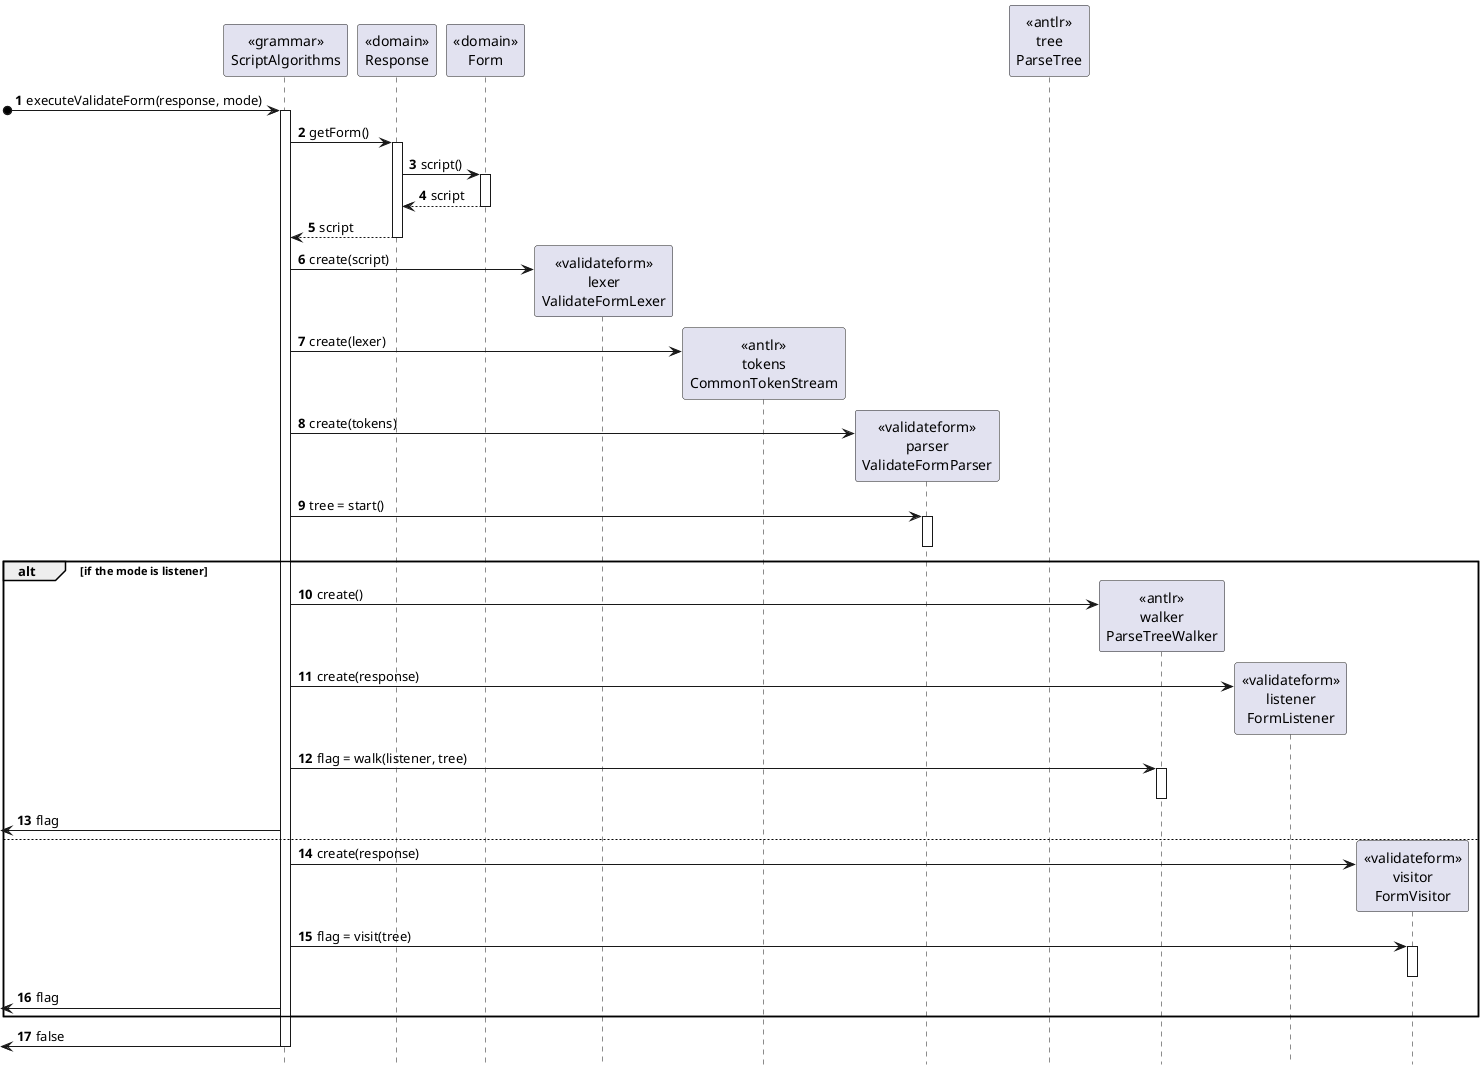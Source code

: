 @startuml
autonumber
hide footbox

participant "<<grammar>>\nScriptAlgorithms" as SA
participant "<<domain>>\nResponse" as RS
participant "<<domain>>\nForm" as F
participant "<<validateform>>\nlexer\nValidateFormLexer" as VFL
participant "<<antlr>>\ntokens\nCommonTokenStream" as CTS
participant "<<validateform>>\nparser\nValidateFormParser" as VFP
participant "<<antlr>>\ntree\nParseTree" as PT
participant "<<antlr>>\nwalker\nParseTreeWalker" as PTW
participant "<<validateform>>\nlistener\nFormListener" as FL
participant "<<validateform>>\nvisitor\nFormVisitor" as FV

[o-> SA : executeValidateForm(response, mode)
activate SA

SA -> RS : getForm()
activate RS

RS -> F : script()
activate F

F --> RS : script
deactivate F

RS --> SA : script
deactivate RS

SA -> VFL** : create(script)

SA -> CTS** : create(lexer)

SA -> VFP** : create(tokens)

SA -> VFP : tree = start()
activate VFP
deactivate VFP

alt if the mode is listener

SA -> PTW** : create()
SA -> FL** : create(response)

SA -> PTW : flag = walk(listener, tree)
activate PTW
deactivate PTW

<- SA : flag

else

SA -> FV** : create(response)

SA -> FV : flag = visit(tree)
activate FV
deactivate FV

<- SA : flag

end

<- SA : false
deactivate SA

@enduml


